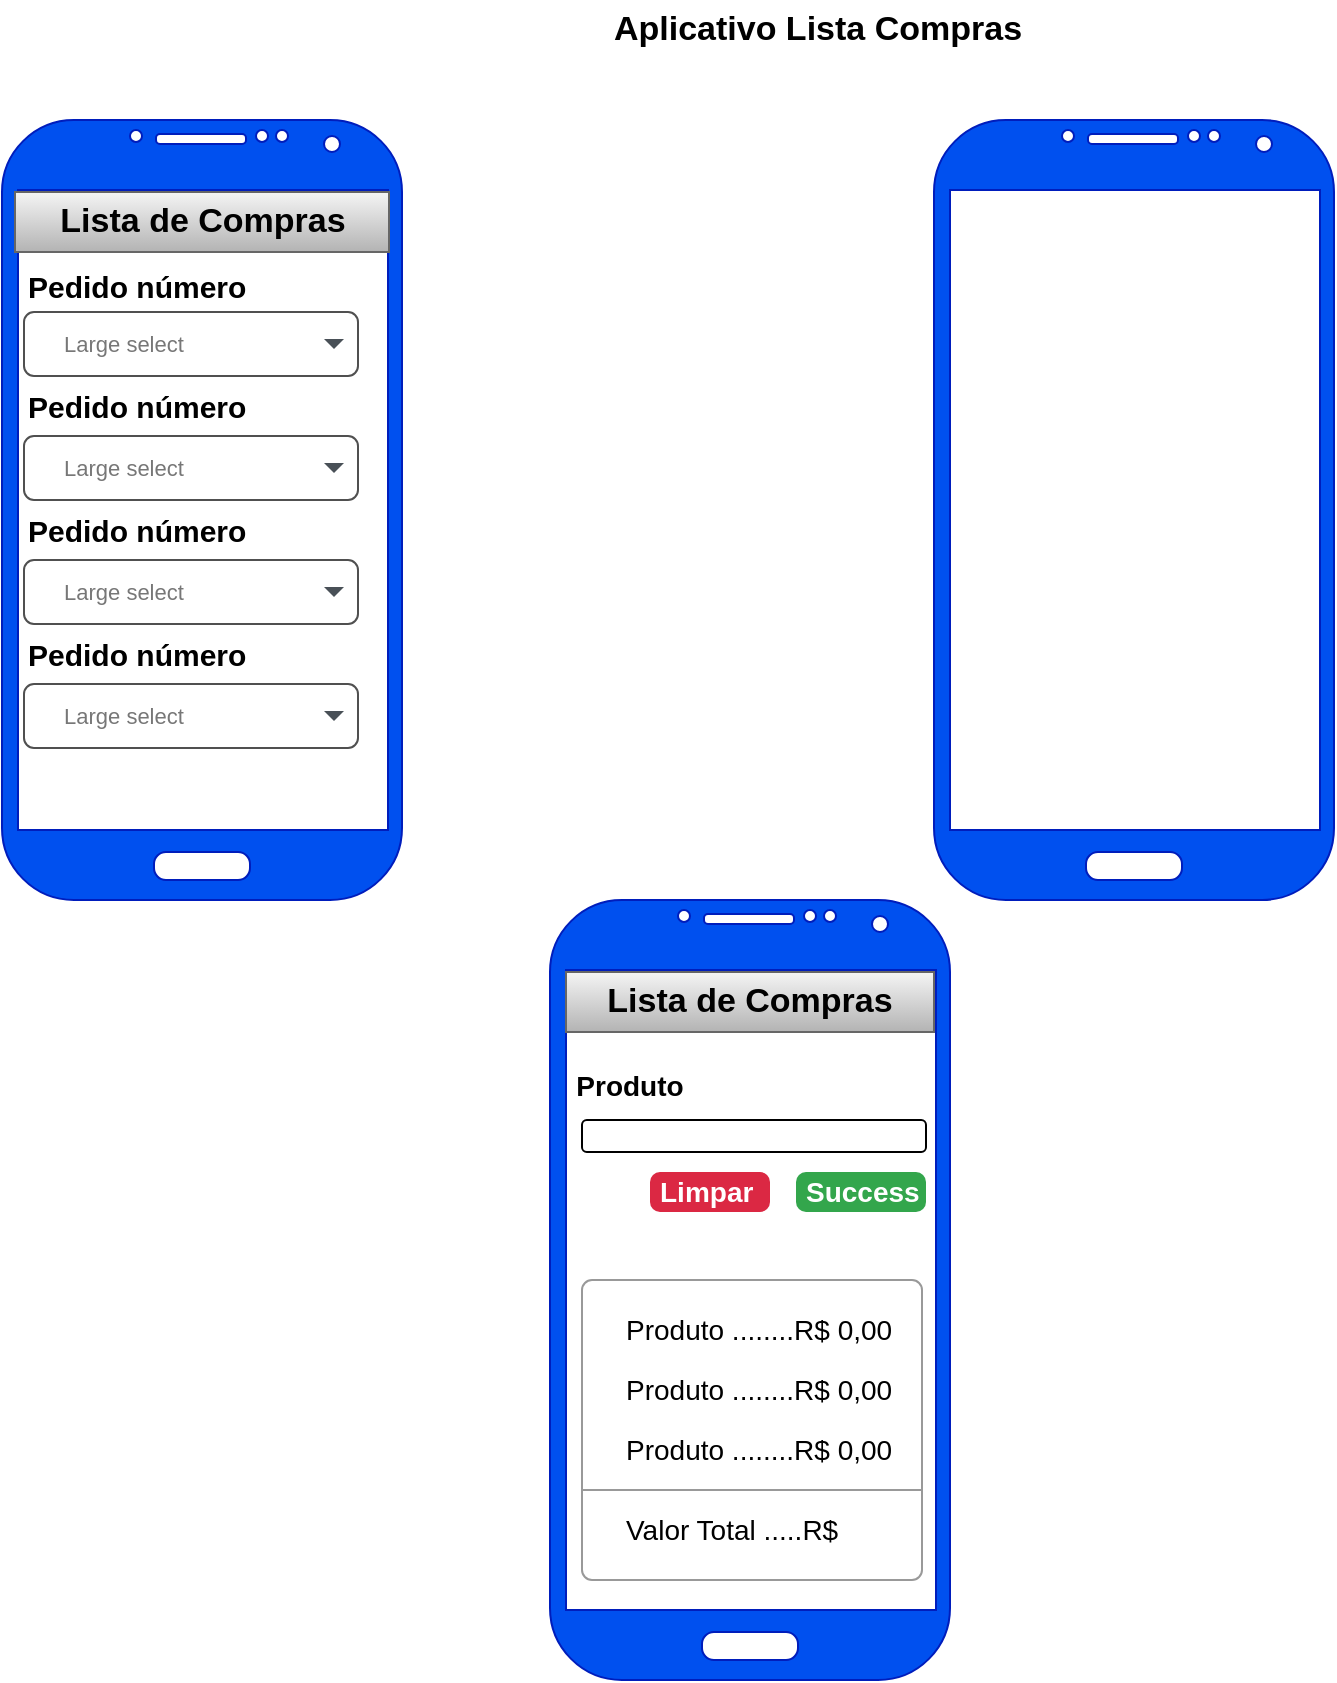 <mxfile version="28.0.6">
  <diagram name="Página-1" id="PrQ8OKpM-_F8nBhm-KhU">
    <mxGraphModel dx="706" dy="528" grid="1" gridSize="16" guides="1" tooltips="1" connect="1" arrows="1" fold="1" page="1" pageScale="1" pageWidth="827" pageHeight="1169" math="0" shadow="0">
      <root>
        <mxCell id="0" />
        <mxCell id="1" parent="0" />
        <mxCell id="PqNCJNIrrlSM93KieLoO-1" value="" style="verticalLabelPosition=bottom;verticalAlign=top;html=1;shadow=0;dashed=0;strokeWidth=1;shape=mxgraph.android.phone2;strokeColor=#001DBC;fillColor=#0050ef;fontColor=#ffffff;" parent="1" vertex="1">
          <mxGeometry x="30" y="60" width="200" height="390" as="geometry" />
        </mxCell>
        <mxCell id="PqNCJNIrrlSM93KieLoO-2" value="&lt;b&gt;&lt;font style=&quot;font-size: 17px;&quot;&gt;Aplicativo Lista Compras&lt;/font&gt;&lt;/b&gt;" style="text;html=1;align=center;verticalAlign=middle;whiteSpace=wrap;rounded=0;" parent="1" vertex="1">
          <mxGeometry x="304" width="268" height="30" as="geometry" />
        </mxCell>
        <mxCell id="PqNCJNIrrlSM93KieLoO-13" value="Large select" style="html=1;shadow=0;dashed=0;shape=mxgraph.bootstrap.rrect;rSize=5;strokeColor=#505050;strokeWidth=1;fillColor=#ffffff;fontColor=#777777;whiteSpace=wrap;align=left;verticalAlign=middle;fontStyle=0;fontSize=11;spacing=20;" parent="1" vertex="1">
          <mxGeometry x="41" y="280" width="167" height="32" as="geometry" />
        </mxCell>
        <mxCell id="PqNCJNIrrlSM93KieLoO-14" value="" style="shape=triangle;direction=south;fillColor=#495057;strokeColor=none;perimeter=none;" parent="PqNCJNIrrlSM93KieLoO-13" vertex="1">
          <mxGeometry x="1" y="0.5" width="10" height="5" relative="1" as="geometry">
            <mxPoint x="-17" y="-2.5" as="offset" />
          </mxGeometry>
        </mxCell>
        <mxCell id="PqNCJNIrrlSM93KieLoO-18" value="Large select" style="html=1;shadow=0;dashed=0;shape=mxgraph.bootstrap.rrect;rSize=5;strokeColor=#505050;strokeWidth=1;fillColor=#ffffff;fontColor=#777777;whiteSpace=wrap;align=left;verticalAlign=middle;fontStyle=0;fontSize=11;spacing=20;" parent="1" vertex="1">
          <mxGeometry x="41" y="342" width="167" height="32" as="geometry" />
        </mxCell>
        <mxCell id="PqNCJNIrrlSM93KieLoO-19" value="" style="shape=triangle;direction=south;fillColor=#495057;strokeColor=none;perimeter=none;" parent="PqNCJNIrrlSM93KieLoO-18" vertex="1">
          <mxGeometry x="1" y="0.5" width="10" height="5" relative="1" as="geometry">
            <mxPoint x="-17" y="-2.5" as="offset" />
          </mxGeometry>
        </mxCell>
        <mxCell id="PqNCJNIrrlSM93KieLoO-20" value="Large select" style="html=1;shadow=0;dashed=0;shape=mxgraph.bootstrap.rrect;rSize=5;strokeColor=#505050;strokeWidth=1;fillColor=#ffffff;fontColor=#777777;whiteSpace=wrap;align=left;verticalAlign=middle;fontStyle=0;fontSize=11;spacing=20;" parent="1" vertex="1">
          <mxGeometry x="41" y="218" width="167" height="32" as="geometry" />
        </mxCell>
        <mxCell id="PqNCJNIrrlSM93KieLoO-21" value="" style="shape=triangle;direction=south;fillColor=#495057;strokeColor=none;perimeter=none;" parent="PqNCJNIrrlSM93KieLoO-20" vertex="1">
          <mxGeometry x="1" y="0.5" width="10" height="5" relative="1" as="geometry">
            <mxPoint x="-17" y="-2.5" as="offset" />
          </mxGeometry>
        </mxCell>
        <mxCell id="PqNCJNIrrlSM93KieLoO-22" value="Large select" style="html=1;shadow=0;dashed=0;shape=mxgraph.bootstrap.rrect;rSize=5;strokeColor=#505050;strokeWidth=1;fillColor=#ffffff;fontColor=#777777;whiteSpace=wrap;align=left;verticalAlign=middle;fontStyle=0;fontSize=11;spacing=20;" parent="1" vertex="1">
          <mxGeometry x="41" y="156" width="167" height="32" as="geometry" />
        </mxCell>
        <mxCell id="PqNCJNIrrlSM93KieLoO-23" value="" style="shape=triangle;direction=south;fillColor=#495057;strokeColor=none;perimeter=none;" parent="PqNCJNIrrlSM93KieLoO-22" vertex="1">
          <mxGeometry x="1" y="0.5" width="10" height="5" relative="1" as="geometry">
            <mxPoint x="-17" y="-2.5" as="offset" />
          </mxGeometry>
        </mxCell>
        <mxCell id="PqNCJNIrrlSM93KieLoO-24" value="Pedido número" style="text;html=1;align=left;verticalAlign=middle;whiteSpace=wrap;rounded=0;fontSize=15;fontStyle=1" parent="1" vertex="1">
          <mxGeometry x="41" y="312" width="167" height="30" as="geometry" />
        </mxCell>
        <mxCell id="PqNCJNIrrlSM93KieLoO-26" value="Pedido número" style="text;html=1;align=left;verticalAlign=middle;whiteSpace=wrap;rounded=0;fontSize=15;fontStyle=1" parent="1" vertex="1">
          <mxGeometry x="41" y="250" width="167" height="30" as="geometry" />
        </mxCell>
        <mxCell id="PqNCJNIrrlSM93KieLoO-27" value="Pedido número" style="text;html=1;align=left;verticalAlign=middle;whiteSpace=wrap;rounded=0;fontSize=15;fontStyle=1" parent="1" vertex="1">
          <mxGeometry x="41" y="188" width="167" height="30" as="geometry" />
        </mxCell>
        <mxCell id="PqNCJNIrrlSM93KieLoO-28" value="Pedido número" style="text;html=1;align=left;verticalAlign=middle;whiteSpace=wrap;rounded=0;fontSize=15;fontStyle=1" parent="1" vertex="1">
          <mxGeometry x="41" y="128" width="167" height="30" as="geometry" />
        </mxCell>
        <mxCell id="MBErR8HereW5ylgT3AU--1" value="" style="verticalLabelPosition=bottom;verticalAlign=top;html=1;shadow=0;dashed=0;strokeWidth=1;shape=mxgraph.android.phone2;strokeColor=#001DBC;fillColor=#0050ef;fontColor=#ffffff;" vertex="1" parent="1">
          <mxGeometry x="304" y="450" width="200" height="390" as="geometry" />
        </mxCell>
        <mxCell id="MBErR8HereW5ylgT3AU--3" value="Lista de Compras" style="text;html=1;align=center;verticalAlign=middle;whiteSpace=wrap;rounded=0;fontSize=17;fontStyle=1;labelBackgroundColor=none;labelBorderColor=none;fillColor=#f5f5f5;gradientColor=#b3b3b3;strokeColor=#666666;" vertex="1" parent="1">
          <mxGeometry x="312" y="486" width="184" height="30" as="geometry" />
        </mxCell>
        <mxCell id="MBErR8HereW5ylgT3AU--6" value="Lista de Compras" style="text;html=1;align=center;verticalAlign=middle;whiteSpace=wrap;rounded=0;fontSize=17;fontStyle=1;labelBackgroundColor=none;labelBorderColor=none;fillColor=#f5f5f5;gradientColor=#b3b3b3;strokeColor=#666666;" vertex="1" parent="1">
          <mxGeometry x="36.5" y="96" width="187" height="30" as="geometry" />
        </mxCell>
        <mxCell id="MBErR8HereW5ylgT3AU--7" value="Produto" style="text;html=1;align=center;verticalAlign=middle;whiteSpace=wrap;rounded=0;fontSize=14;fontStyle=1" vertex="1" parent="1">
          <mxGeometry x="314" y="528" width="60" height="30" as="geometry" />
        </mxCell>
        <mxCell id="MBErR8HereW5ylgT3AU--9" value="" style="rounded=1;whiteSpace=wrap;html=1;align=left;" vertex="1" parent="1">
          <mxGeometry x="320" y="560" width="172" height="16" as="geometry" />
        </mxCell>
        <mxCell id="MBErR8HereW5ylgT3AU--10" value="Success" style="html=1;shadow=0;dashed=0;shape=mxgraph.bootstrap.rrect;rSize=5;strokeColor=none;strokeWidth=1;fillColor=#33A64C;fontColor=#FFFFFF;whiteSpace=wrap;align=left;verticalAlign=middle;spacingLeft=0;fontStyle=1;fontSize=14;spacing=5;" vertex="1" parent="1">
          <mxGeometry x="427" y="586" width="65" height="20" as="geometry" />
        </mxCell>
        <mxCell id="MBErR8HereW5ylgT3AU--12" value="" style="swimlane;container=1;shape=mxgraph.bootstrap.rrect;rSize=5;strokeColor=#999999;fillColor=#ffffff;fontStyle=0;childLayout=stackLayout;horizontal=1;startSize=0;horizontalStack=0;resizeParent=1;resizeParentMax=0;resizeLast=0;collapsible=0;marginBottom=0;whiteSpace=wrap;html=1;marginTop=10;marginBottom=10;" vertex="1" parent="1">
          <mxGeometry x="320" y="640" width="170" height="150" as="geometry" />
        </mxCell>
        <mxCell id="MBErR8HereW5ylgT3AU--13" value="Produto ........R$ 0,00" style="text;align=left;verticalAlign=middle;spacingLeft=20;spacingRight=10;overflow=hidden;points=[[0,0.5],[1,0.5]];portConstraint=eastwest;rotatable=0;whiteSpace=wrap;html=1;fontColor=inherit;fontSize=14;fontStyle=0;" vertex="1" parent="MBErR8HereW5ylgT3AU--12">
          <mxGeometry y="10" width="170" height="30" as="geometry" />
        </mxCell>
        <mxCell id="MBErR8HereW5ylgT3AU--14" value="Produto ........R$ 0,00" style="text;align=left;verticalAlign=middle;spacingLeft=20;spacingRight=10;overflow=hidden;points=[[0,0.5],[1,0.5]];portConstraint=eastwest;rotatable=0;whiteSpace=wrap;html=1;fontColor=inherit;fontSize=14;fontStyle=0;" vertex="1" parent="MBErR8HereW5ylgT3AU--12">
          <mxGeometry y="40" width="170" height="30" as="geometry" />
        </mxCell>
        <mxCell id="MBErR8HereW5ylgT3AU--15" value="Produto ........R$ 0,00" style="text;align=left;verticalAlign=middle;spacingLeft=20;spacingRight=10;overflow=hidden;points=[[0,0.5],[1,0.5]];portConstraint=eastwest;rotatable=0;whiteSpace=wrap;html=1;fontColor=inherit;fontSize=14;fontStyle=0;" vertex="1" parent="MBErR8HereW5ylgT3AU--12">
          <mxGeometry y="70" width="170" height="30" as="geometry" />
        </mxCell>
        <mxCell id="MBErR8HereW5ylgT3AU--16" value="" style="text;shape=line;strokeColor=inherit;align=center;verticalAlign=middle;spacingLeft=20;spacingRight=10;overflow=hidden;points=[[0,0.5],[1,0.5]];portConstraint=eastwest;rotatable=0;whiteSpace=wrap;html=1;fontColor=inherit;" vertex="1" parent="MBErR8HereW5ylgT3AU--12">
          <mxGeometry y="100" width="170" height="10" as="geometry" />
        </mxCell>
        <mxCell id="MBErR8HereW5ylgT3AU--17" value="Valor Total .....R$&amp;nbsp;" style="text;align=left;verticalAlign=middle;spacingLeft=20;spacingRight=10;overflow=hidden;points=[[0,0.5],[1,0.5]];portConstraint=eastwest;rotatable=0;whiteSpace=wrap;html=1;fontColor=inherit;fontSize=14;fontStyle=0;" vertex="1" parent="MBErR8HereW5ylgT3AU--12">
          <mxGeometry y="110" width="170" height="30" as="geometry" />
        </mxCell>
        <mxCell id="MBErR8HereW5ylgT3AU--18" value="Limpar" style="html=1;shadow=0;dashed=0;shape=mxgraph.bootstrap.rrect;rSize=5;strokeColor=none;strokeWidth=1;fillColor=#DB2843;fontColor=#FFFFFF;whiteSpace=wrap;align=left;verticalAlign=middle;spacingLeft=0;fontStyle=1;fontSize=14;spacing=5;" vertex="1" parent="1">
          <mxGeometry x="354" y="586" width="60" height="20" as="geometry" />
        </mxCell>
        <mxCell id="MBErR8HereW5ylgT3AU--36" value="" style="verticalLabelPosition=bottom;verticalAlign=top;html=1;shadow=0;dashed=0;strokeWidth=1;shape=mxgraph.android.phone2;strokeColor=#001DBC;fillColor=#0050ef;fontColor=#ffffff;" vertex="1" parent="1">
          <mxGeometry x="496" y="60" width="200" height="390" as="geometry" />
        </mxCell>
      </root>
    </mxGraphModel>
  </diagram>
</mxfile>
